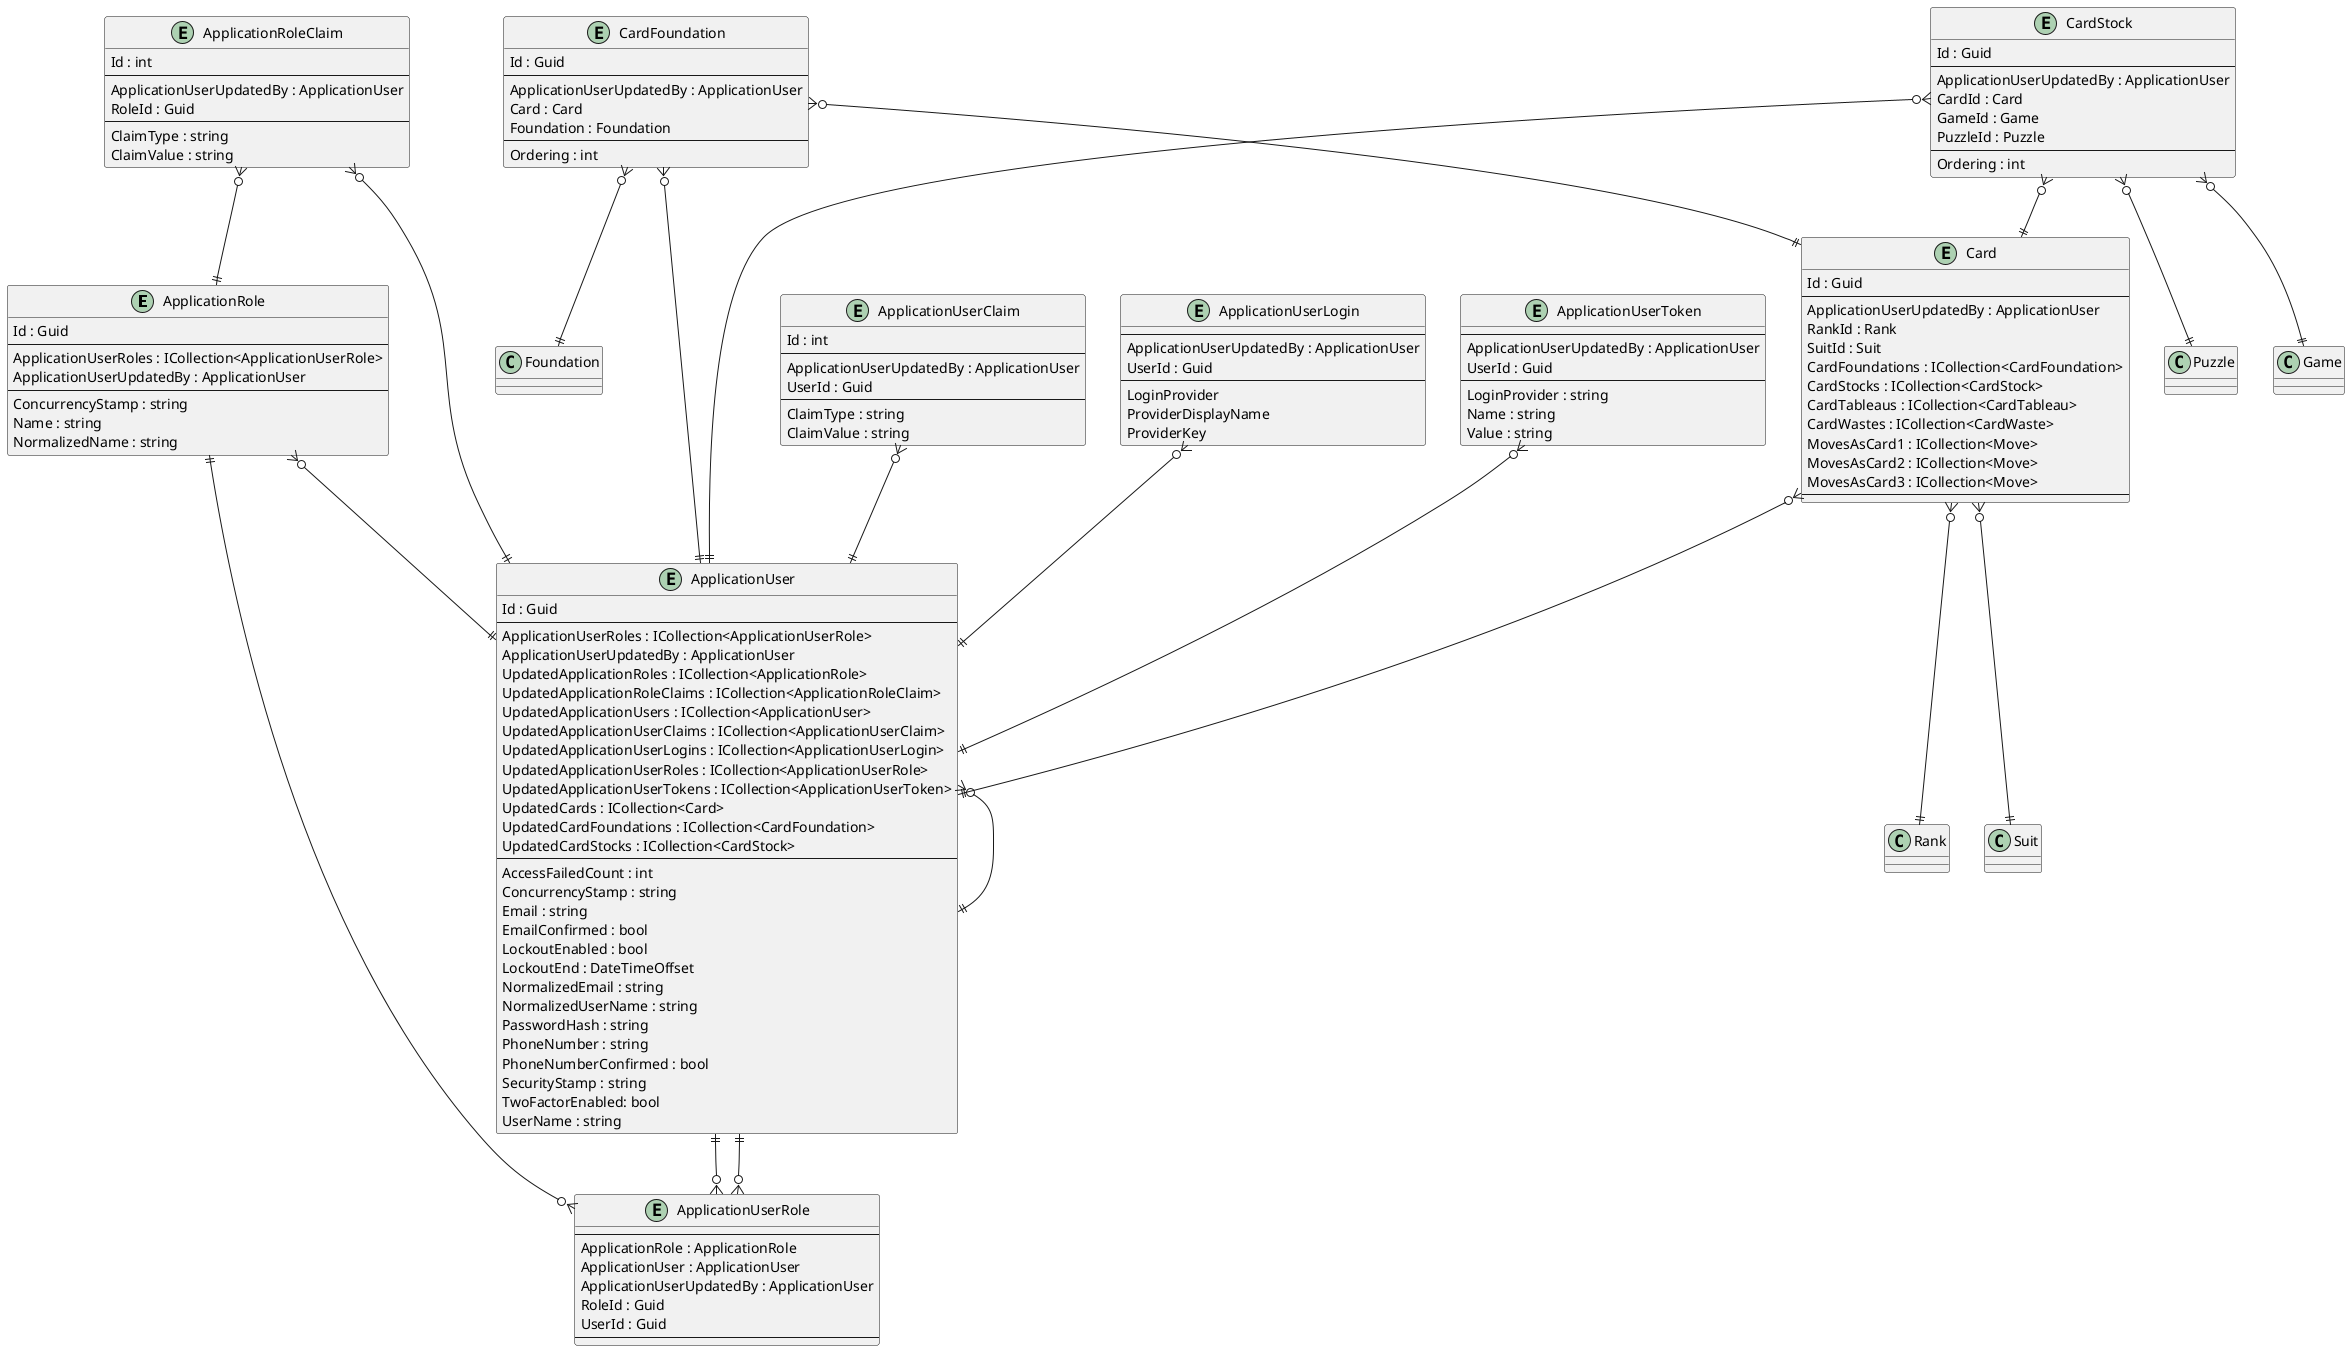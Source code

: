 @startuml

entity ApplicationRole {
    Id : Guid
    --
    ApplicationUserRoles : ICollection<ApplicationUserRole>
    ApplicationUserUpdatedBy : ApplicationUser
    --
    ConcurrencyStamp : string
    Name : string
    NormalizedName : string
}

entity ApplicationRoleClaim {
    Id : int
    --
    ApplicationUserUpdatedBy : ApplicationUser
    RoleId : Guid
    --
    ClaimType : string
    ClaimValue : string
}

entity ApplicationUser {
    Id : Guid
    --
    ApplicationUserRoles : ICollection<ApplicationUserRole>
    ApplicationUserUpdatedBy : ApplicationUser
    UpdatedApplicationRoles : ICollection<ApplicationRole>
    UpdatedApplicationRoleClaims : ICollection<ApplicationRoleClaim>
    UpdatedApplicationUsers : ICollection<ApplicationUser>
    UpdatedApplicationUserClaims : ICollection<ApplicationUserClaim>
    UpdatedApplicationUserLogins : ICollection<ApplicationUserLogin>
    UpdatedApplicationUserRoles : ICollection<ApplicationUserRole>
    UpdatedApplicationUserTokens : ICollection<ApplicationUserToken>
    UpdatedCards : ICollection<Card>
    UpdatedCardFoundations : ICollection<CardFoundation>
    UpdatedCardStocks : ICollection<CardStock>
    ' ApplicationUserKeyCodePlaceholder
    --
    AccessFailedCount : int
    ConcurrencyStamp : string
    Email : string
    EmailConfirmed : bool
    LockoutEnabled : bool
    LockoutEnd : DateTimeOffset
    NormalizedEmail : string
    NormalizedUserName : string
    PasswordHash : string
    PhoneNumber : string
    PhoneNumberConfirmed : bool
    SecurityStamp : string
    TwoFactorEnabled: bool
    UserName : string
}

entity ApplicationUserClaim {
    Id : int
    --
    ApplicationUserUpdatedBy : ApplicationUser
    UserId : Guid
    --
    ClaimType : string
    ClaimValue : string
}

entity ApplicationUserLogin {
    --
    ApplicationUserUpdatedBy : ApplicationUser
    UserId : Guid
    --
    LoginProvider
    ProviderDisplayName
    ProviderKey
}

entity ApplicationUserRole {
    --
    ApplicationRole : ApplicationRole
    ApplicationUser : ApplicationUser
    ApplicationUserUpdatedBy : ApplicationUser
    RoleId : Guid
    UserId : Guid
    --
}

entity ApplicationUserToken {
    --
    ApplicationUserUpdatedBy : ApplicationUser
    UserId : Guid
    --
    LoginProvider : string
    Name : string
    Value : string
}

entity Card {
    Id : Guid
    --
    ApplicationUserUpdatedBy : ApplicationUser
    RankId : Rank
    SuitId : Suit
    CardFoundations : ICollection<CardFoundation>
    CardStocks : ICollection<CardStock>
    CardTableaus : ICollection<CardTableau>
    CardWastes : ICollection<CardWaste>
    MovesAsCard1 : ICollection<Move>
    MovesAsCard2 : ICollection<Move>
    MovesAsCard3 : ICollection<Move>
    ' CardKeyCodePlaceholder
    --
    ' CardPropertyCodePlaceholder
}

entity CardFoundation {
    Id : Guid
    --
    ApplicationUserUpdatedBy : ApplicationUser
    Card : Card
    Foundation : Foundation
    ' CardFoundationKeyCodePlaceholder
    --
    Ordering : int
    ' CardFoundationPropertyCodePlaceholder
}

entity CardStock {
    Id : Guid
    --
    ApplicationUserUpdatedBy : ApplicationUser
    CardId : Card
    GameId : Game
    PuzzleId : Puzzle
    ' CardStockKeyCodePlaceholder
    --
    Ordering : int
    ' CardStockPropertyCodePlaceholder
}

' EntityCodePlaceholder

ApplicationRole ||--o{ ApplicationUserRole
ApplicationRole }o--|| ApplicationUser
ApplicationRoleClaim }o--|| ApplicationRole
ApplicationRoleClaim }o--|| ApplicationUser
ApplicationUser }o--|| ApplicationUser
ApplicationUser ||--o{ ApplicationUserRole
ApplicationUserClaim }o--|| ApplicationUser
ApplicationUserLogin }o--|| ApplicationUser
ApplicationUserRole }o--|| ApplicationUser
ApplicationUserToken }o--|| ApplicationUser

Card }o--|| ApplicationUser
Card }o--|| Rank
Card }o--|| Suit
CardFoundation }o--|| ApplicationUser
CardFoundation }o--|| Card
CardFoundation }o--|| Foundation
CardStock }o--|| ApplicationUser
CardStock }o--|| Card
CardStock }o--|| Game
CardStock }o--|| Puzzle
' RelationshipCodePlaceholder

@enduml
